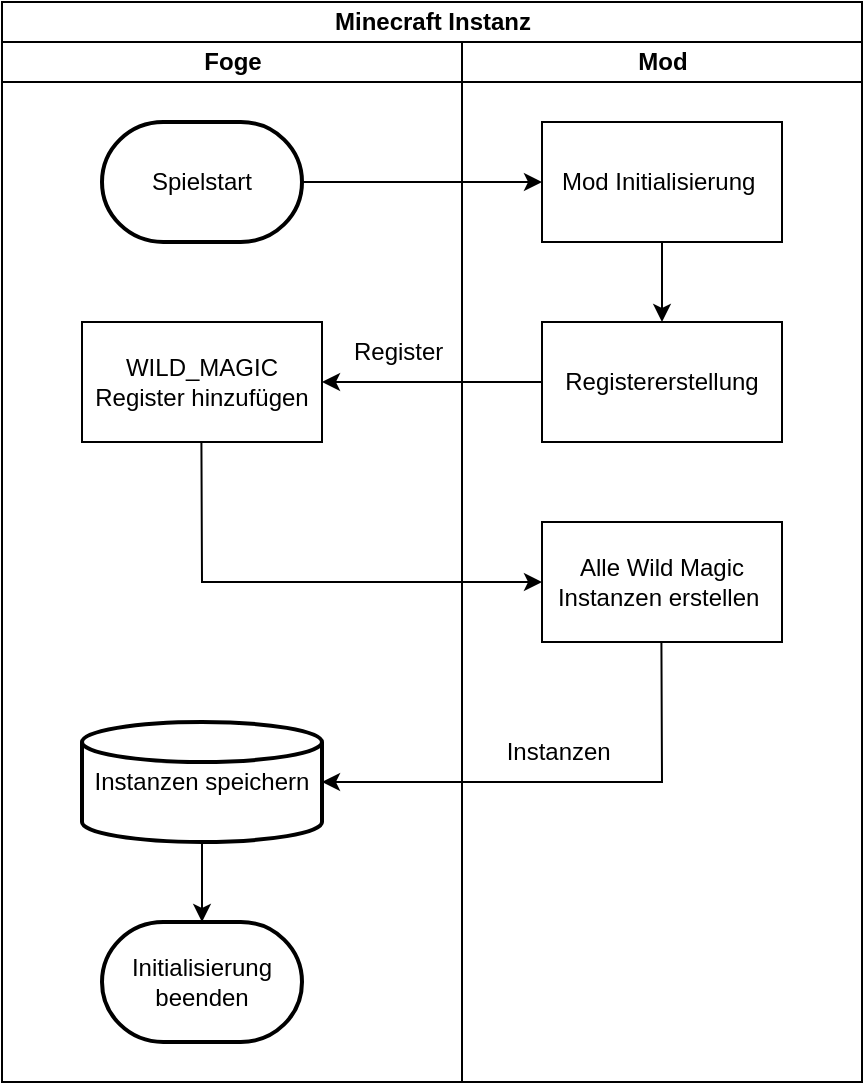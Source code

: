 <mxfile version="22.1.16" type="device" pages="2">
  <diagram name="Initialisierung" id="_fEl9FvCp6NbFvuwMf_H">
    <mxGraphModel dx="2954" dy="1204" grid="1" gridSize="10" guides="1" tooltips="1" connect="1" arrows="1" fold="1" page="1" pageScale="1" pageWidth="827" pageHeight="1169" math="0" shadow="0">
      <root>
        <mxCell id="0" />
        <mxCell id="1" parent="0" />
        <mxCell id="9NLW_SvuR_FlKUUrzjU4-16" value="Minecraft Instanz" style="swimlane;childLayout=stackLayout;resizeParent=1;resizeParentMax=0;startSize=20;html=1;" parent="1" vertex="1">
          <mxGeometry x="160" y="160" width="430" height="540" as="geometry" />
        </mxCell>
        <mxCell id="9NLW_SvuR_FlKUUrzjU4-17" value="Foge" style="swimlane;startSize=20;html=1;" parent="9NLW_SvuR_FlKUUrzjU4-16" vertex="1">
          <mxGeometry y="20" width="230" height="520" as="geometry" />
        </mxCell>
        <mxCell id="9NLW_SvuR_FlKUUrzjU4-20" value="Spielstart" style="strokeWidth=2;html=1;shape=mxgraph.flowchart.terminator;whiteSpace=wrap;" parent="9NLW_SvuR_FlKUUrzjU4-17" vertex="1">
          <mxGeometry x="50.0" y="40" width="100" height="60" as="geometry" />
        </mxCell>
        <mxCell id="9NLW_SvuR_FlKUUrzjU4-10" value="WILD_MAGIC Register hinzufügen" style="rounded=0;whiteSpace=wrap;html=1;" parent="9NLW_SvuR_FlKUUrzjU4-17" vertex="1">
          <mxGeometry x="40" y="140" width="120" height="60" as="geometry" />
        </mxCell>
        <mxCell id="9NLW_SvuR_FlKUUrzjU4-24" value="" style="endArrow=classic;html=1;rounded=0;entryX=0;entryY=0.5;entryDx=0;entryDy=0;exitX=0.5;exitY=1;exitDx=0;exitDy=0;" parent="9NLW_SvuR_FlKUUrzjU4-17" target="9NLW_SvuR_FlKUUrzjU4-23" edge="1">
          <mxGeometry width="50" height="50" relative="1" as="geometry">
            <mxPoint x="99.71" y="200" as="sourcePoint" />
            <mxPoint x="99.71" y="240" as="targetPoint" />
            <Array as="points">
              <mxPoint x="100" y="270" />
            </Array>
          </mxGeometry>
        </mxCell>
        <mxCell id="9NLW_SvuR_FlKUUrzjU4-28" value="Instanzen speichern" style="strokeWidth=2;html=1;shape=mxgraph.flowchart.database;whiteSpace=wrap;" parent="9NLW_SvuR_FlKUUrzjU4-17" vertex="1">
          <mxGeometry x="40" y="340" width="120" height="60" as="geometry" />
        </mxCell>
        <mxCell id="9NLW_SvuR_FlKUUrzjU4-30" value="Initialisierung beenden" style="strokeWidth=2;html=1;shape=mxgraph.flowchart.terminator;whiteSpace=wrap;" parent="9NLW_SvuR_FlKUUrzjU4-17" vertex="1">
          <mxGeometry x="50.0" y="440" width="100" height="60" as="geometry" />
        </mxCell>
        <mxCell id="9NLW_SvuR_FlKUUrzjU4-31" value="" style="endArrow=classic;html=1;rounded=0;" parent="9NLW_SvuR_FlKUUrzjU4-17" source="9NLW_SvuR_FlKUUrzjU4-28" edge="1">
          <mxGeometry width="50" height="50" relative="1" as="geometry">
            <mxPoint x="99.71" y="400" as="sourcePoint" />
            <mxPoint x="100" y="440" as="targetPoint" />
            <Array as="points" />
          </mxGeometry>
        </mxCell>
        <mxCell id="9NLW_SvuR_FlKUUrzjU4-34" value="Register&amp;nbsp;" style="text;html=1;strokeColor=none;fillColor=none;align=center;verticalAlign=middle;whiteSpace=wrap;rounded=0;" parent="9NLW_SvuR_FlKUUrzjU4-17" vertex="1">
          <mxGeometry x="170" y="140" width="60" height="30" as="geometry" />
        </mxCell>
        <mxCell id="9NLW_SvuR_FlKUUrzjU4-18" value="Mod" style="swimlane;startSize=20;html=1;" parent="9NLW_SvuR_FlKUUrzjU4-16" vertex="1">
          <mxGeometry x="230" y="20" width="200" height="520" as="geometry" />
        </mxCell>
        <mxCell id="9NLW_SvuR_FlKUUrzjU4-8" value="Mod Initialisierung&amp;nbsp;" style="rounded=0;whiteSpace=wrap;html=1;" parent="9NLW_SvuR_FlKUUrzjU4-18" vertex="1">
          <mxGeometry x="40.0" y="40" width="120" height="60" as="geometry" />
        </mxCell>
        <mxCell id="9NLW_SvuR_FlKUUrzjU4-15" value="Registererstellung" style="rounded=0;whiteSpace=wrap;html=1;" parent="9NLW_SvuR_FlKUUrzjU4-18" vertex="1">
          <mxGeometry x="40" y="140" width="120" height="60" as="geometry" />
        </mxCell>
        <mxCell id="9NLW_SvuR_FlKUUrzjU4-21" value="" style="endArrow=classic;html=1;rounded=0;entryX=0.5;entryY=0;entryDx=0;entryDy=0;exitX=0.5;exitY=1;exitDx=0;exitDy=0;" parent="9NLW_SvuR_FlKUUrzjU4-18" source="9NLW_SvuR_FlKUUrzjU4-8" target="9NLW_SvuR_FlKUUrzjU4-15" edge="1">
          <mxGeometry width="50" height="50" relative="1" as="geometry">
            <mxPoint x="-40" y="80" as="sourcePoint" />
            <mxPoint x="50" y="80" as="targetPoint" />
            <Array as="points" />
          </mxGeometry>
        </mxCell>
        <mxCell id="9NLW_SvuR_FlKUUrzjU4-23" value="Alle Wild Magic Instanzen erstellen&amp;nbsp;" style="rounded=0;whiteSpace=wrap;html=1;" parent="9NLW_SvuR_FlKUUrzjU4-18" vertex="1">
          <mxGeometry x="40" y="240" width="120" height="60" as="geometry" />
        </mxCell>
        <mxCell id="9NLW_SvuR_FlKUUrzjU4-25" value="" style="endArrow=classic;html=1;rounded=0;exitX=0.5;exitY=1;exitDx=0;exitDy=0;entryX=1;entryY=0.5;entryDx=0;entryDy=0;entryPerimeter=0;" parent="9NLW_SvuR_FlKUUrzjU4-18" target="9NLW_SvuR_FlKUUrzjU4-28" edge="1">
          <mxGeometry width="50" height="50" relative="1" as="geometry">
            <mxPoint x="99.71" y="300" as="sourcePoint" />
            <mxPoint x="100" y="380" as="targetPoint" />
            <Array as="points">
              <mxPoint x="100" y="370" />
            </Array>
          </mxGeometry>
        </mxCell>
        <mxCell id="9NLW_SvuR_FlKUUrzjU4-33" value="Instanzen&amp;nbsp;" style="text;html=1;strokeColor=none;fillColor=none;align=center;verticalAlign=middle;whiteSpace=wrap;rounded=0;" parent="9NLW_SvuR_FlKUUrzjU4-18" vertex="1">
          <mxGeometry x="20" y="340" width="60" height="30" as="geometry" />
        </mxCell>
        <mxCell id="9NLW_SvuR_FlKUUrzjU4-13" value="" style="endArrow=classic;html=1;rounded=0;entryX=0;entryY=0.5;entryDx=0;entryDy=0;exitX=1;exitY=0.5;exitDx=0;exitDy=0;exitPerimeter=0;" parent="9NLW_SvuR_FlKUUrzjU4-16" source="9NLW_SvuR_FlKUUrzjU4-20" target="9NLW_SvuR_FlKUUrzjU4-8" edge="1">
          <mxGeometry width="50" height="50" relative="1" as="geometry">
            <mxPoint x="-20" y="110" as="sourcePoint" />
            <mxPoint x="-230" y="90" as="targetPoint" />
            <Array as="points" />
          </mxGeometry>
        </mxCell>
        <mxCell id="9NLW_SvuR_FlKUUrzjU4-22" value="" style="endArrow=classic;html=1;rounded=0;entryX=1;entryY=0.5;entryDx=0;entryDy=0;exitX=0;exitY=0.5;exitDx=0;exitDy=0;" parent="9NLW_SvuR_FlKUUrzjU4-16" source="9NLW_SvuR_FlKUUrzjU4-15" target="9NLW_SvuR_FlKUUrzjU4-10" edge="1">
          <mxGeometry width="50" height="50" relative="1" as="geometry">
            <mxPoint x="310" y="130" as="sourcePoint" />
            <mxPoint x="310" y="170" as="targetPoint" />
            <Array as="points" />
          </mxGeometry>
        </mxCell>
      </root>
    </mxGraphModel>
  </diagram>
  <diagram id="Wh-m5XI-SWIrlXkVBNNv" name="Spell Cast Event">
    <mxGraphModel dx="821" dy="334" grid="1" gridSize="10" guides="1" tooltips="1" connect="1" arrows="1" fold="1" page="1" pageScale="1" pageWidth="827" pageHeight="1169" math="0" shadow="0">
      <root>
        <mxCell id="0" />
        <mxCell id="1" parent="0" />
        <mxCell id="GL0XK427SejdCRj76ISj-1" value="Minecraft Instanz" style="swimlane;childLayout=stackLayout;resizeParent=1;resizeParentMax=0;startSize=20;html=1;" parent="1" vertex="1">
          <mxGeometry x="160" y="40" width="570" height="1060" as="geometry" />
        </mxCell>
        <mxCell id="GL0XK427SejdCRj76ISj-2" value="Foge" style="swimlane;startSize=20;html=1;" parent="GL0XK427SejdCRj76ISj-1" vertex="1">
          <mxGeometry y="20" width="230" height="1040" as="geometry" />
        </mxCell>
        <mxCell id="GL0XK427SejdCRj76ISj-3" value="Spell Cast Event" style="strokeWidth=2;html=1;shape=mxgraph.flowchart.terminator;whiteSpace=wrap;" parent="GL0XK427SejdCRj76ISj-2" vertex="1">
          <mxGeometry x="50.0" y="60" width="100" height="60" as="geometry" />
        </mxCell>
        <mxCell id="GL0XK427SejdCRj76ISj-26" value="Event ohne Änderung ausführen" style="strokeWidth=2;html=1;shape=mxgraph.flowchart.terminator;whiteSpace=wrap;" parent="GL0XK427SejdCRj76ISj-2" vertex="1">
          <mxGeometry x="50.0" y="150" width="100" height="60" as="geometry" />
        </mxCell>
        <mxCell id="GL0XK427SejdCRj76ISj-6" value="Instanzen laden" style="strokeWidth=2;html=1;shape=mxgraph.flowchart.database;whiteSpace=wrap;" parent="GL0XK427SejdCRj76ISj-2" vertex="1">
          <mxGeometry x="40" y="240" width="120" height="60" as="geometry" />
        </mxCell>
        <mxCell id="yDZhHcUlwSO8KXRDxBnM-27" value="Wild Magic ausführen" style="rounded=0;whiteSpace=wrap;html=1;" parent="GL0XK427SejdCRj76ISj-2" vertex="1">
          <mxGeometry x="40" y="880" width="120" height="60" as="geometry" />
        </mxCell>
        <mxCell id="yDZhHcUlwSO8KXRDxBnM-31" value="Event ausführen" style="strokeWidth=2;html=1;shape=mxgraph.flowchart.terminator;whiteSpace=wrap;" parent="GL0XK427SejdCRj76ISj-2" vertex="1">
          <mxGeometry x="50.0" y="970" width="100" height="60" as="geometry" />
        </mxCell>
        <mxCell id="yDZhHcUlwSO8KXRDxBnM-32" value="" style="endArrow=classic;html=1;rounded=0;" parent="GL0XK427SejdCRj76ISj-2" source="yDZhHcUlwSO8KXRDxBnM-27" target="yDZhHcUlwSO8KXRDxBnM-31" edge="1">
          <mxGeometry width="50" height="50" relative="1" as="geometry">
            <mxPoint x="99.8" y="980" as="sourcePoint" />
            <mxPoint x="99.8" y="1010" as="targetPoint" />
            <Array as="points" />
          </mxGeometry>
        </mxCell>
        <mxCell id="yDZhHcUlwSO8KXRDxBnM-28" value="" style="endArrow=classic;html=1;rounded=0;exitX=0.5;exitY=1;exitDx=0;exitDy=0;" parent="GL0XK427SejdCRj76ISj-2" edge="1">
          <mxGeometry width="50" height="50" relative="1" as="geometry">
            <mxPoint x="480" y="880" as="sourcePoint" />
            <mxPoint x="160" y="910" as="targetPoint" />
            <Array as="points">
              <mxPoint x="480" y="910" />
            </Array>
          </mxGeometry>
        </mxCell>
        <mxCell id="GL0XK427SejdCRj76ISj-17" value="" style="endArrow=classic;html=1;rounded=0;entryX=0;entryY=0.5;entryDx=0;entryDy=0;exitX=1;exitY=0.5;exitDx=0;exitDy=0;exitPerimeter=0;entryPerimeter=0;" parent="GL0XK427SejdCRj76ISj-1" source="GL0XK427SejdCRj76ISj-3" target="GL0XK427SejdCRj76ISj-19" edge="1">
          <mxGeometry width="50" height="50" relative="1" as="geometry">
            <mxPoint x="-20" y="110" as="sourcePoint" />
            <mxPoint x="270.0" y="90" as="targetPoint" />
            <Array as="points" />
          </mxGeometry>
        </mxCell>
        <mxCell id="vHbI4dkiorkBbuAbRPiR-2" value="" style="endArrow=classic;html=1;rounded=0;entryX=1;entryY=0.5;entryDx=0;entryDy=0;entryPerimeter=0;exitX=0.5;exitY=1;exitDx=0;exitDy=0;" parent="GL0XK427SejdCRj76ISj-1" source="GL0XK427SejdCRj76ISj-21" target="GL0XK427SejdCRj76ISj-6" edge="1">
          <mxGeometry width="50" height="50" relative="1" as="geometry">
            <mxPoint x="339.8" y="170" as="sourcePoint" />
            <mxPoint x="160" y="240" as="targetPoint" />
            <Array as="points">
              <mxPoint x="460" y="290" />
            </Array>
          </mxGeometry>
        </mxCell>
        <mxCell id="yDZhHcUlwSO8KXRDxBnM-26" value="" style="endArrow=classic;html=1;rounded=0;exitX=0.5;exitY=1;exitDx=0;exitDy=0;entryX=1;entryY=0.5;entryDx=0;entryDy=0;" parent="GL0XK427SejdCRj76ISj-1" source="yDZhHcUlwSO8KXRDxBnM-18" target="yDZhHcUlwSO8KXRDxBnM-27" edge="1">
          <mxGeometry width="50" height="50" relative="1" as="geometry">
            <mxPoint x="400" y="810" as="sourcePoint" />
            <mxPoint x="340" y="970" as="targetPoint" />
            <Array as="points">
              <mxPoint x="340" y="930" />
            </Array>
          </mxGeometry>
        </mxCell>
        <mxCell id="GL0XK427SejdCRj76ISj-10" value="Mod" style="swimlane;startSize=20;html=1;" parent="GL0XK427SejdCRj76ISj-1" vertex="1">
          <mxGeometry x="230" y="20" width="340" height="1040" as="geometry" />
        </mxCell>
        <mxCell id="GL0XK427SejdCRj76ISj-13" value="" style="endArrow=classic;html=1;rounded=0;entryX=0.5;entryY=0;entryDx=0;entryDy=0;exitX=0.5;exitY=1;exitDx=0;exitDy=0;" parent="GL0XK427SejdCRj76ISj-10" edge="1">
          <mxGeometry width="50" height="50" relative="1" as="geometry">
            <mxPoint x="100.0" y="100" as="sourcePoint" />
            <mxPoint x="100" y="140" as="targetPoint" />
            <Array as="points" />
          </mxGeometry>
        </mxCell>
        <mxCell id="GL0XK427SejdCRj76ISj-19" value="Zufallszahl zwischen 1 und 100" style="strokeWidth=2;html=1;shape=mxgraph.flowchart.decision;whiteSpace=wrap;" parent="GL0XK427SejdCRj76ISj-10" vertex="1">
          <mxGeometry x="50" y="40" width="100" height="100" as="geometry" />
        </mxCell>
        <mxCell id="GL0XK427SejdCRj76ISj-20" value="" style="endArrow=classic;html=1;rounded=0;entryX=1;entryY=0.5;entryDx=0;entryDy=0;entryPerimeter=0;" parent="GL0XK427SejdCRj76ISj-10" target="GL0XK427SejdCRj76ISj-26" edge="1">
          <mxGeometry width="50" height="50" relative="1" as="geometry">
            <mxPoint x="99.8" y="140" as="sourcePoint" />
            <mxPoint x="99.8" y="180" as="targetPoint" />
            <Array as="points">
              <mxPoint x="100" y="180" />
            </Array>
          </mxGeometry>
        </mxCell>
        <mxCell id="GL0XK427SejdCRj76ISj-21" value="WILD_MAGIC Register abfragen" style="rounded=0;whiteSpace=wrap;html=1;" parent="GL0XK427SejdCRj76ISj-10" vertex="1">
          <mxGeometry x="170" y="150" width="120" height="60" as="geometry" />
        </mxCell>
        <mxCell id="GL0XK427SejdCRj76ISj-22" value="" style="endArrow=classic;html=1;rounded=0;exitX=1;exitY=0.5;exitDx=0;exitDy=0;exitPerimeter=0;entryX=0.5;entryY=0;entryDx=0;entryDy=0;" parent="GL0XK427SejdCRj76ISj-10" source="GL0XK427SejdCRj76ISj-19" target="GL0XK427SejdCRj76ISj-21" edge="1">
          <mxGeometry width="50" height="50" relative="1" as="geometry">
            <mxPoint x="109.8" y="150" as="sourcePoint" />
            <mxPoint x="109.8" y="190" as="targetPoint" />
            <Array as="points">
              <mxPoint x="230" y="90" />
            </Array>
          </mxGeometry>
        </mxCell>
        <mxCell id="GL0XK427SejdCRj76ISj-24" value="&amp;gt; 90" style="text;html=1;strokeColor=none;fillColor=none;align=center;verticalAlign=middle;whiteSpace=wrap;rounded=0;" parent="GL0XK427SejdCRj76ISj-10" vertex="1">
          <mxGeometry x="150" y="60" width="60" height="30" as="geometry" />
        </mxCell>
        <mxCell id="GL0XK427SejdCRj76ISj-25" value="&amp;lt;= 90" style="text;html=1;strokeColor=none;fillColor=none;align=center;verticalAlign=middle;whiteSpace=wrap;rounded=0;" parent="GL0XK427SejdCRj76ISj-10" vertex="1">
          <mxGeometry x="100" y="140" width="60" height="30" as="geometry" />
        </mxCell>
        <mxCell id="vHbI4dkiorkBbuAbRPiR-3" value="Anfrage" style="text;html=1;strokeColor=none;fillColor=none;align=center;verticalAlign=middle;whiteSpace=wrap;rounded=0;" parent="GL0XK427SejdCRj76ISj-10" vertex="1">
          <mxGeometry x="170" y="240" width="60" height="30" as="geometry" />
        </mxCell>
        <mxCell id="yDZhHcUlwSO8KXRDxBnM-2" value="WM Instanzen -&amp;nbsp;mit Qualität" style="text;html=1;strokeColor=none;fillColor=none;align=center;verticalAlign=middle;whiteSpace=wrap;rounded=0;" parent="GL0XK427SejdCRj76ISj-10" vertex="1">
          <mxGeometry x="110" y="390" width="170" height="30" as="geometry" />
        </mxCell>
        <mxCell id="yDZhHcUlwSO8KXRDxBnM-3" value="Nach durchführbaren und optionalen Konditionen filtern" style="rounded=0;whiteSpace=wrap;html=1;" parent="GL0XK427SejdCRj76ISj-10" vertex="1">
          <mxGeometry x="50" y="420" width="120" height="60" as="geometry" />
        </mxCell>
        <mxCell id="yDZhHcUlwSO8KXRDxBnM-4" value="WM Instanzen -&amp;nbsp;Gefiltert" style="text;html=1;strokeColor=none;fillColor=none;align=center;verticalAlign=middle;whiteSpace=wrap;rounded=0;" parent="GL0XK427SejdCRj76ISj-10" vertex="1">
          <mxGeometry x="110" y="480" width="150" height="30" as="geometry" />
        </mxCell>
        <mxCell id="yDZhHcUlwSO8KXRDxBnM-5" value="" style="endArrow=classic;html=1;rounded=0;entryX=0.5;entryY=0;entryDx=0;entryDy=0;" parent="GL0XK427SejdCRj76ISj-10" source="yDZhHcUlwSO8KXRDxBnM-3" target="yDZhHcUlwSO8KXRDxBnM-6" edge="1">
          <mxGeometry width="50" height="50" relative="1" as="geometry">
            <mxPoint x="109.6" y="520" as="sourcePoint" />
            <mxPoint x="109.6" y="550" as="targetPoint" />
            <Array as="points" />
          </mxGeometry>
        </mxCell>
        <mxCell id="yDZhHcUlwSO8KXRDxBnM-6" value="Instanz-Liste in gewichtete Liste umwandeln" style="rounded=0;whiteSpace=wrap;html=1;" parent="GL0XK427SejdCRj76ISj-10" vertex="1">
          <mxGeometry x="50" y="510" width="120" height="60" as="geometry" />
        </mxCell>
        <mxCell id="yDZhHcUlwSO8KXRDxBnM-1" value="" style="endArrow=classic;html=1;rounded=0;exitX=0.5;exitY=1;exitDx=0;exitDy=0;entryX=0.5;entryY=0;entryDx=0;entryDy=0;" parent="GL0XK427SejdCRj76ISj-10" source="vHbI4dkiorkBbuAbRPiR-4" target="yDZhHcUlwSO8KXRDxBnM-3" edge="1">
          <mxGeometry width="50" height="50" relative="1" as="geometry">
            <mxPoint x="-120.2" y="350" as="sourcePoint" />
            <mxPoint x="110" y="460" as="targetPoint" />
            <Array as="points" />
          </mxGeometry>
        </mxCell>
        <mxCell id="yDZhHcUlwSO8KXRDxBnM-7" value="(Je wahrscheinlicher eine Wild Magic ist, desto häufiger erscheint sie in der Liste)" style="text;html=1;strokeColor=none;fillColor=none;align=center;verticalAlign=middle;whiteSpace=wrap;rounded=0;" parent="GL0XK427SejdCRj76ISj-10" vertex="1">
          <mxGeometry x="180" y="510" width="150" height="60" as="geometry" />
        </mxCell>
        <mxCell id="yDZhHcUlwSO8KXRDxBnM-10" value="WM Instanzen -&amp;nbsp;Gewichtet" style="text;html=1;strokeColor=none;fillColor=none;align=center;verticalAlign=middle;whiteSpace=wrap;rounded=0;" parent="GL0XK427SejdCRj76ISj-10" vertex="1">
          <mxGeometry x="110" y="570" width="160" height="30" as="geometry" />
        </mxCell>
        <mxCell id="yDZhHcUlwSO8KXRDxBnM-11" value="n Elemente auswählen, mit n = |Glückslevel| + 1" style="rounded=0;whiteSpace=wrap;html=1;" parent="GL0XK427SejdCRj76ISj-10" vertex="1">
          <mxGeometry x="50" y="600" width="120" height="60" as="geometry" />
        </mxCell>
        <mxCell id="yDZhHcUlwSO8KXRDxBnM-13" value="" style="endArrow=classic;html=1;rounded=0;entryX=0.5;entryY=0;entryDx=0;entryDy=0;" parent="GL0XK427SejdCRj76ISj-10" source="yDZhHcUlwSO8KXRDxBnM-11" edge="1">
          <mxGeometry width="50" height="50" relative="1" as="geometry">
            <mxPoint x="109.6" y="700" as="sourcePoint" />
            <mxPoint x="109.6" y="730" as="targetPoint" />
            <Array as="points" />
          </mxGeometry>
        </mxCell>
        <mxCell id="yDZhHcUlwSO8KXRDxBnM-15" value="WM Instanzen -&amp;nbsp;Auswahl" style="text;html=1;strokeColor=none;fillColor=none;align=center;verticalAlign=middle;whiteSpace=wrap;rounded=0;" parent="GL0XK427SejdCRj76ISj-10" vertex="1">
          <mxGeometry x="110" y="660" width="160" height="30" as="geometry" />
        </mxCell>
        <mxCell id="yDZhHcUlwSO8KXRDxBnM-17" value="Glückslevel &lt;br&gt;&amp;gt;= 0" style="strokeWidth=2;html=1;shape=mxgraph.flowchart.decision;whiteSpace=wrap;" parent="GL0XK427SejdCRj76ISj-10" vertex="1">
          <mxGeometry x="60" y="690" width="100" height="100" as="geometry" />
        </mxCell>
        <mxCell id="yDZhHcUlwSO8KXRDxBnM-18" value="Beste Wild Magic wählen " style="rounded=0;whiteSpace=wrap;html=1;" parent="GL0XK427SejdCRj76ISj-10" vertex="1">
          <mxGeometry x="50" y="820" width="120" height="60" as="geometry" />
        </mxCell>
        <mxCell id="yDZhHcUlwSO8KXRDxBnM-19" value="Schlechteste Wild Magic wählen" style="rounded=0;whiteSpace=wrap;html=1;" parent="GL0XK427SejdCRj76ISj-10" vertex="1">
          <mxGeometry x="195" y="820" width="120" height="60" as="geometry" />
        </mxCell>
        <mxCell id="yDZhHcUlwSO8KXRDxBnM-21" value="" style="endArrow=classic;html=1;rounded=0;" parent="GL0XK427SejdCRj76ISj-10" source="yDZhHcUlwSO8KXRDxBnM-17" target="yDZhHcUlwSO8KXRDxBnM-18" edge="1">
          <mxGeometry width="50" height="50" relative="1" as="geometry">
            <mxPoint x="110" y="790" as="sourcePoint" />
            <mxPoint x="110" y="820" as="targetPoint" />
            <Array as="points" />
          </mxGeometry>
        </mxCell>
        <mxCell id="yDZhHcUlwSO8KXRDxBnM-22" value="ja" style="text;html=1;strokeColor=none;fillColor=none;align=center;verticalAlign=middle;whiteSpace=wrap;rounded=0;" parent="GL0XK427SejdCRj76ISj-10" vertex="1">
          <mxGeometry x="110" y="790" width="30" height="30" as="geometry" />
        </mxCell>
        <mxCell id="yDZhHcUlwSO8KXRDxBnM-24" value="" style="endArrow=classic;html=1;rounded=0;exitX=1;exitY=0.5;exitDx=0;exitDy=0;exitPerimeter=0;" parent="GL0XK427SejdCRj76ISj-10" source="yDZhHcUlwSO8KXRDxBnM-17" edge="1">
          <mxGeometry width="50" height="50" relative="1" as="geometry">
            <mxPoint x="120" y="800" as="sourcePoint" />
            <mxPoint x="250" y="820" as="targetPoint" />
            <Array as="points">
              <mxPoint x="250" y="740" />
            </Array>
          </mxGeometry>
        </mxCell>
        <mxCell id="yDZhHcUlwSO8KXRDxBnM-25" value="nein" style="text;html=1;strokeColor=none;fillColor=none;align=center;verticalAlign=middle;whiteSpace=wrap;rounded=0;" parent="GL0XK427SejdCRj76ISj-10" vertex="1">
          <mxGeometry x="160" y="710" width="30" height="30" as="geometry" />
        </mxCell>
        <mxCell id="yDZhHcUlwSO8KXRDxBnM-29" value="WM Instanz" style="text;html=1;strokeColor=none;fillColor=none;align=center;verticalAlign=middle;whiteSpace=wrap;rounded=0;" parent="GL0XK427SejdCRj76ISj-10" vertex="1">
          <mxGeometry x="10" y="880" width="70" height="30" as="geometry" />
        </mxCell>
        <mxCell id="vHbI4dkiorkBbuAbRPiR-5" value="Alle Wild Magic Instanzen" style="text;html=1;strokeColor=none;fillColor=none;align=center;verticalAlign=middle;whiteSpace=wrap;rounded=0;" parent="GL0XK427SejdCRj76ISj-10" vertex="1">
          <mxGeometry x="-110" y="330" width="90" height="30" as="geometry" />
        </mxCell>
        <mxCell id="vHbI4dkiorkBbuAbRPiR-1" value="" style="endArrow=classic;html=1;rounded=0;entryX=0;entryY=0.5;entryDx=0;entryDy=0;exitX=0.5;exitY=1;exitDx=0;exitDy=0;" parent="GL0XK427SejdCRj76ISj-10" target="vHbI4dkiorkBbuAbRPiR-4" edge="1">
          <mxGeometry width="50" height="50" relative="1" as="geometry">
            <mxPoint x="-130.2" y="300" as="sourcePoint" />
            <mxPoint x="-130.2" y="340" as="targetPoint" />
            <Array as="points">
              <mxPoint x="-130" y="360" />
            </Array>
          </mxGeometry>
        </mxCell>
        <mxCell id="vHbI4dkiorkBbuAbRPiR-4" value="&quot;Güteklasse&quot; berechnen" style="rounded=0;whiteSpace=wrap;html=1;" parent="GL0XK427SejdCRj76ISj-10" vertex="1">
          <mxGeometry x="50" y="330" width="120" height="60" as="geometry" />
        </mxCell>
        <mxCell id="yDZhHcUlwSO8KXRDxBnM-9" value="" style="endArrow=classic;html=1;rounded=0;exitX=0.5;exitY=1;exitDx=0;exitDy=0;" parent="1" source="yDZhHcUlwSO8KXRDxBnM-6" edge="1">
          <mxGeometry width="50" height="50" relative="1" as="geometry">
            <mxPoint x="510" y="710" as="sourcePoint" />
            <mxPoint x="500" y="660" as="targetPoint" />
            <Array as="points" />
          </mxGeometry>
        </mxCell>
      </root>
    </mxGraphModel>
  </diagram>
</mxfile>
